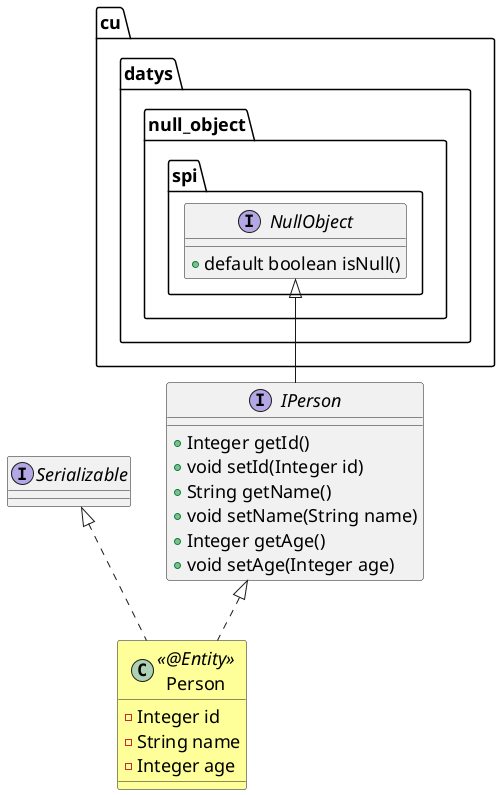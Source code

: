 @startuml

skinparam backgroundcolor transparent
skinparam classFontSize 18
skinparam noteFontSize 18
skinparam arrowFontSize 18
skinparam classAttributeFontSize 18
skinparam packageFontSize 18
skinparam classStereotypeFontSize 18

skinparam titleFontColor #5cb85c

'Title Module entity

interface IPerson extends cu.datys.null_object.spi.NullObject{
    + Integer getId()
    + void setId(Integer id)
    + String getName()
    + void setName(String name)
    + Integer getAge()
    + void setAge(Integer age)
}

class Person<<@Entity>> #FEFF99 implements IPerson, Serializable{
    - Integer id
    - String name
    - Integer age
}

namespace cu.datys.null_object.spi{
    interface NullObject{
        + default boolean isNull()
    }
}

@enduml